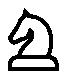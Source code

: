 % Converted from PostScript(TM) to MetaPost by pstoedit
% MetaPost backend contributed by Scott Pakin <scott+ps2ed_AT_pakin.org>
% pstoedit is Copyright (C) 1993 - 2020 Wolfgang Glunz <wglunz35_AT_pstoedit.net>

% Generate structured PostScript
prologues := 1;

% Display a given string with its *baseline* at a given location
% and with a given rotation angle
vardef showtext(expr origin)(expr angle)(expr string) =
  draw string infont defaultfont scaled defaultscale
    rotated angle shifted origin;
enddef;

beginfig(1);
drawoptions (withcolor (1.000000,1.000000,1.000000));
linecap := butt;
linejoin := mitered;
fill (19.250000,7.917970)..controls (22.527300,7.917970) and (22.671900,5.488280)..(22.671900,3.679690)
	--(5.632810,3.679690)..controls (5.632810,5.519530) and (5.777340,7.917970)..(9.054690,7.917970)
	--cycle;
fill (19.250000,7.917970)--cycle;
drawoptions (withcolor (0.000000,0.000000,0.000000));
pickup pencircle scaled 1.174850bp;
draw (19.250000,7.917970)..controls (22.527300,7.917970) and (22.671900,5.488280)..(22.671900,3.679690)
	--(5.632810,3.679690)..controls (5.632810,5.519530) and (5.777340,7.917970)..(9.054690,7.917970)
	--cycle;
draw (19.250000,7.917970);
drawoptions (withcolor (1.000000,1.000000,1.000000));
pickup pencircle scaled 0.000000bp;
fill (19.257799,8.000000)--(9.082030,8.000000)..controls (9.218750,11.593800) and (13.515600,13.503900)..(13.710900,15.234400)
	..controls (13.906300,16.968800) and (13.031300,17.414101)..(13.031300,17.414101)
	..controls (13.031300,17.414101) and (12.433600,15.332000)..(11.668000,14.906300)
	..controls (10.902300,14.480500) and (9.125000,14.078100)..(9.125000,14.078100)
	..controls (9.125000,14.078100) and (7.875000,13.031200)..(7.140630,13.105500)
	..controls (6.406250,13.175800) and (5.773440,14.812500)..(5.773440,14.812500)
	--(8.273440,18.515600)--(9.539060,21.140600)--(10.734400,22.355499)
	--(11.246100,24.136700)--(12.683600,22.570299)..controls (20.597700,22.570299) and (22.316401,13.070300)..(19.257799,8.000000)
	--cycle;
fill (19.257799,8.000000)--cycle;
drawoptions (withcolor (0.000000,0.000000,0.000000));
pickup pencircle scaled 1.174850bp;
draw (19.257799,8.000000)--(9.082030,8.000000)..controls (9.218750,11.593800) and (13.515600,13.503900)..(13.710900,15.234400)
	..controls (13.906300,16.968800) and (13.031300,17.414101)..(13.031300,17.414101)
	..controls (13.031300,17.414101) and (12.433600,15.332000)..(11.668000,14.906300)
	..controls (10.902300,14.480500) and (9.125000,14.078100)..(9.125000,14.078100)
	..controls (9.125000,14.078100) and (7.875000,13.031200)..(7.140630,13.105500)
	..controls (6.406250,13.175800) and (5.773440,14.812500)..(5.773440,14.812500)
	--(8.273440,18.515600)--(9.539060,21.140600)--(10.734400,22.355499)
	--(11.246100,24.136700)--(12.683600,22.570299)..controls (20.597700,22.570299) and (22.316401,13.070300)..(19.257799,8.000000)
	--cycle;
draw (19.257799,8.000000);
endfig;
end
